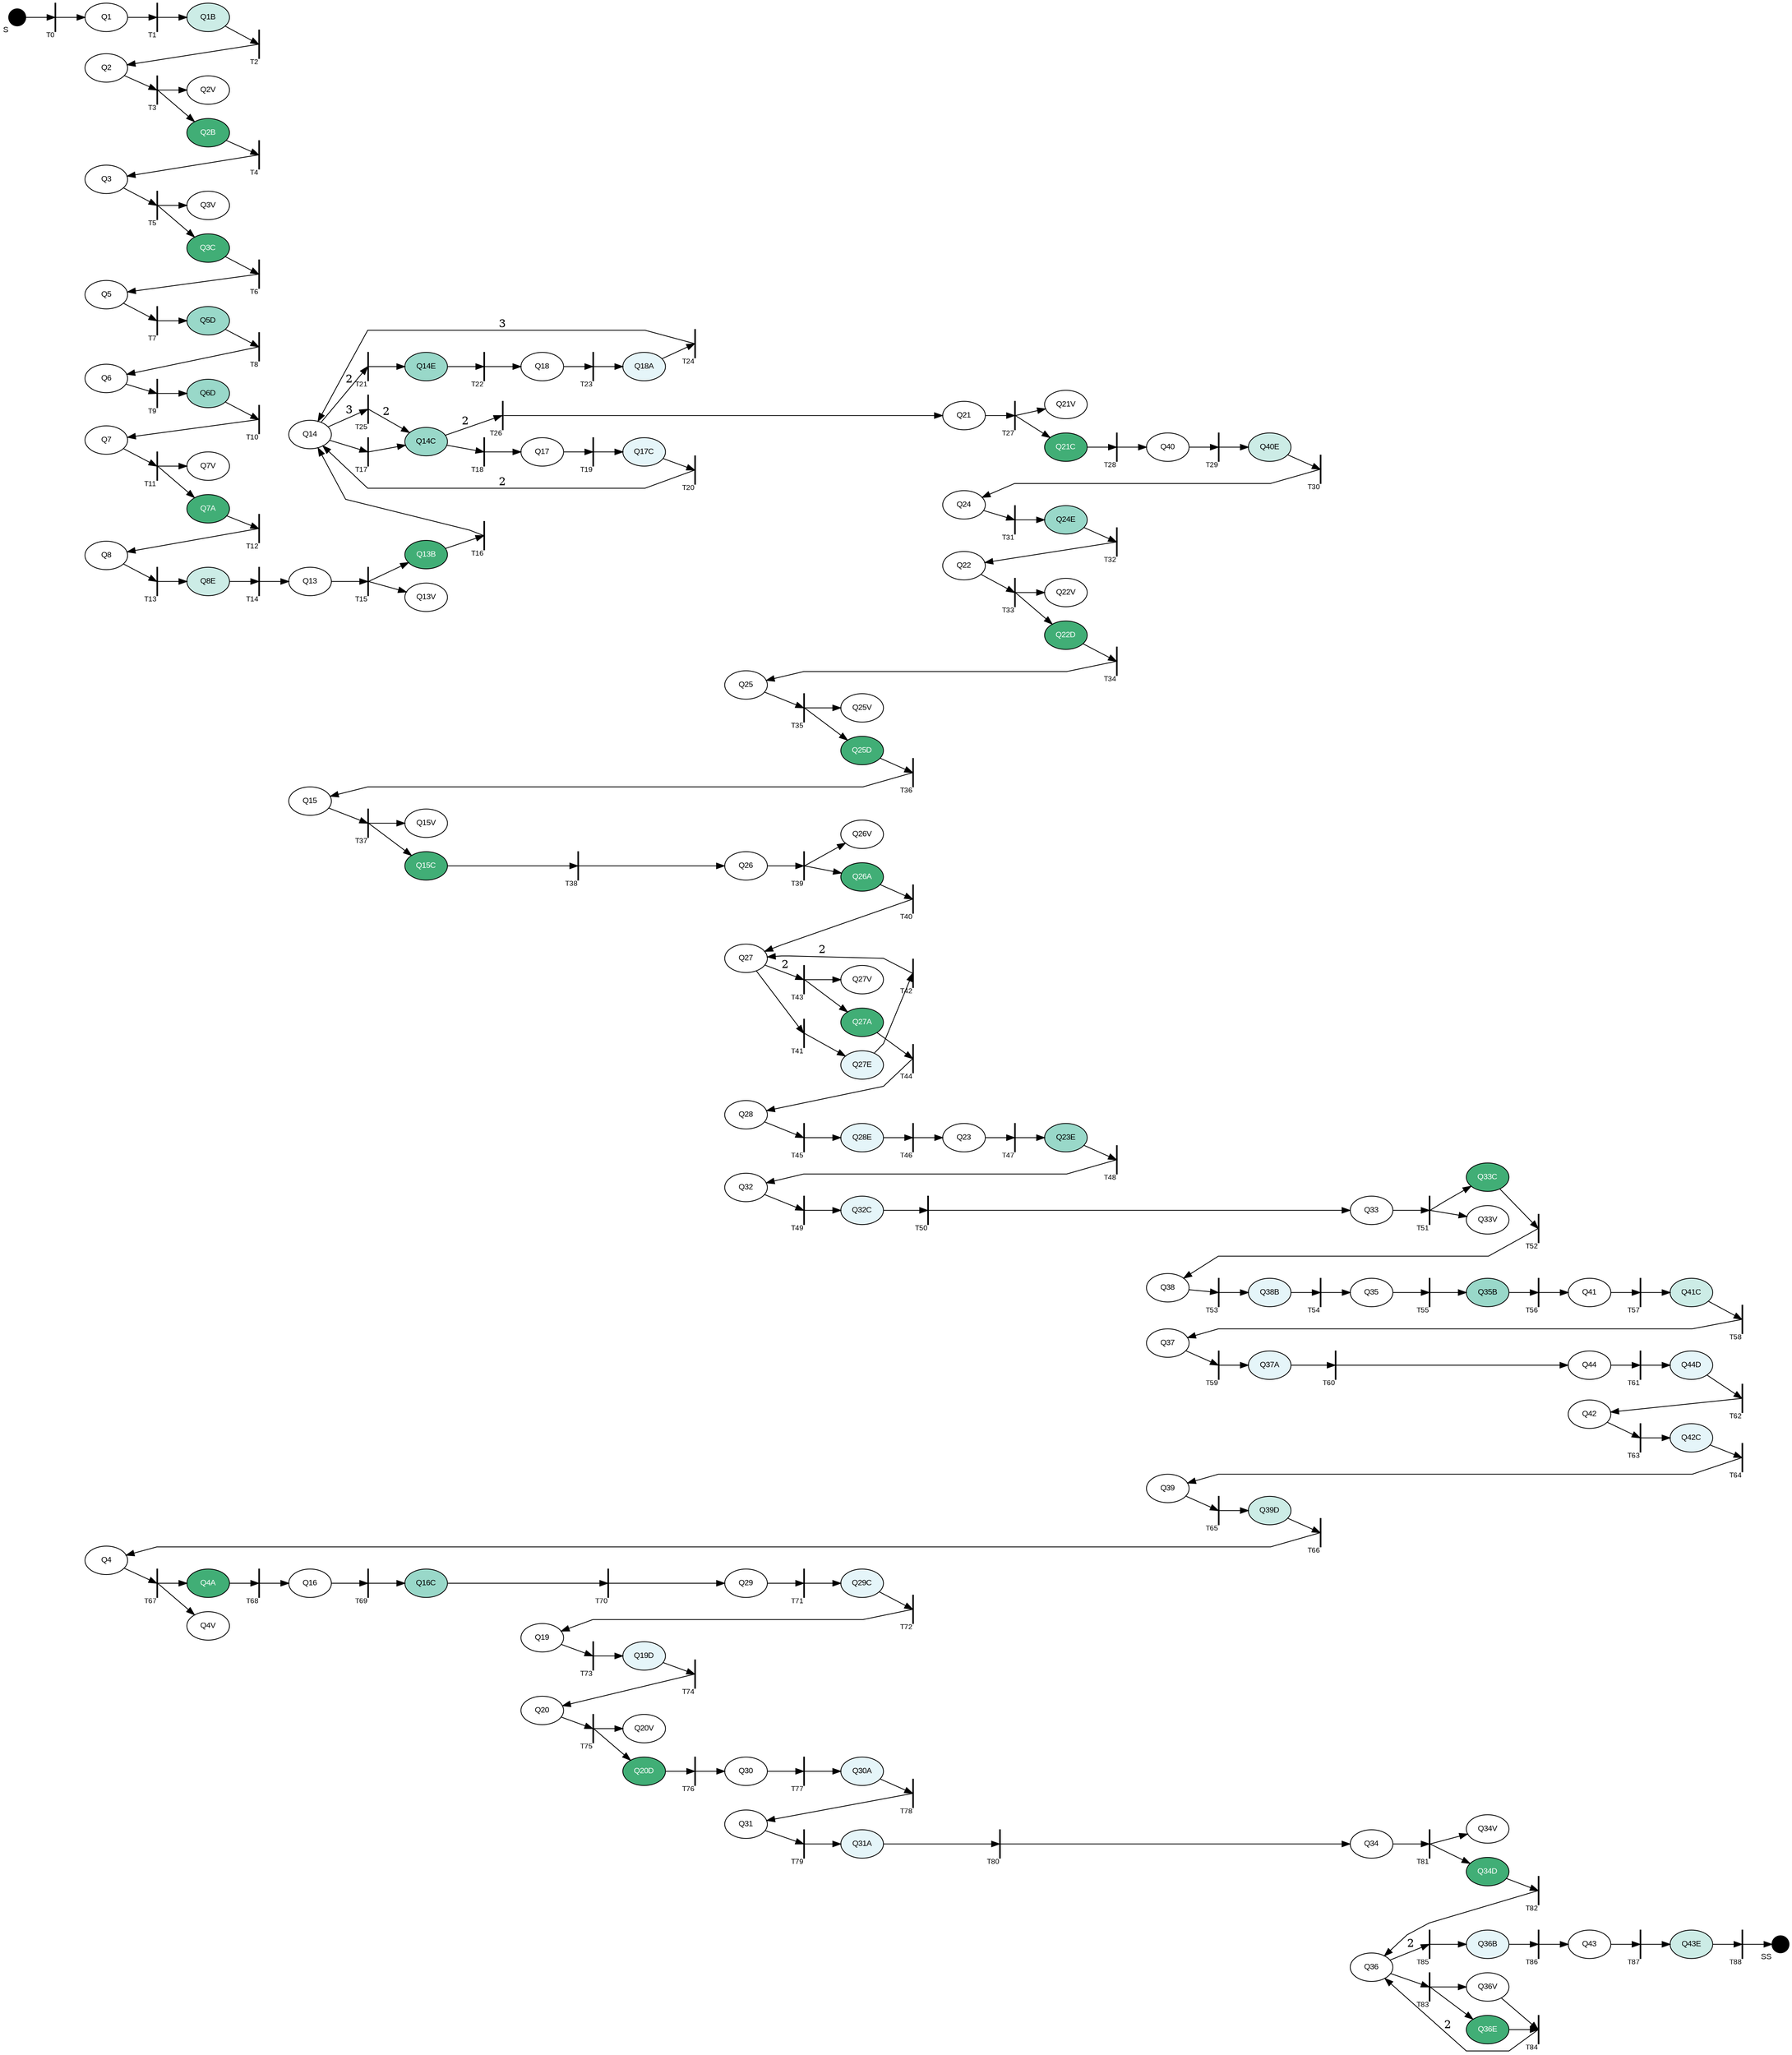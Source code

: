 digraph G { rankdir=LR; splines=polyline;
node[style=filled; fontsize=10; fontname=Arial; fontcolor=black; fillcolor=white; colorscheme=bugn9];
"S"[fillcolor=black; shape=point; width=0.3; xlabel="S";];"Q1"[colorscheme="reds5"; fillcolor=white; ]; "Q1B"[fillcolor=3; ]; "Q2"[colorscheme="reds5"; fillcolor=white; ]; "Q2B"[fillcolor=6; fontcolor=white;]; "Q3"[colorscheme="reds5"; fillcolor=white; ]; "Q3C"[fillcolor=6; fontcolor=white;]; "Q5"[colorscheme="reds5"; fillcolor=white; ]; "Q5D"[fillcolor=4; ]; "Q6"[colorscheme="reds5"; fillcolor=white; ]; "Q6D"[fillcolor=4; ]; "Q7"[colorscheme="reds5"; fillcolor=white; ]; "Q7A"[fillcolor=6; fontcolor=white;]; "Q8"[colorscheme="reds5"; fillcolor=white; ]; "Q8E"[fillcolor=3; ]; "Q13"[colorscheme="reds5"; fillcolor=white; ]; "Q13B"[fillcolor=6; fontcolor=white;]; "Q14"[colorscheme="reds5"; fillcolor=white; fontcolor=black;]; "Q14C"[fillcolor=4; ]; "Q17"[colorscheme="reds5"; fillcolor=white; ]; "Q17C"[fillcolor=2; ]; "Q14E"[fillcolor=4; ]; "Q18"[colorscheme="reds5"; fillcolor=white; ]; "Q18A"[fillcolor=2; ]; "Q21"[colorscheme="reds5"; fillcolor=white; ]; "Q21C"[fillcolor=6; fontcolor=white;]; "Q40"[colorscheme="reds5"; fillcolor=white; ]; "Q40E"[fillcolor=3; ]; "Q24"[colorscheme="reds5"; fillcolor=white; ]; "Q24E"[fillcolor=4; ]; "Q22"[colorscheme="reds5"; fillcolor=white; ]; "Q22D"[fillcolor=6; fontcolor=white;]; "Q25"[colorscheme="reds5"; fillcolor=white; ]; "Q25D"[fillcolor=6; fontcolor=white;]; "Q15"[colorscheme="reds5"; fillcolor=white; ]; "Q15C"[fillcolor=6; fontcolor=white;]; "Q26"[colorscheme="reds5"; fillcolor=white; ]; "Q26A"[fillcolor=6; fontcolor=white;]; "Q27"[colorscheme="reds5"; fillcolor=white; fontcolor=black;]; "Q27E"[fillcolor=2; ]; "Q27A"[fillcolor=6; fontcolor=white;]; "Q28"[colorscheme="reds5"; fillcolor=white; ]; "Q28E"[fillcolor=2; ]; "Q23"[colorscheme="reds5"; fillcolor=white; ]; "Q23E"[fillcolor=4; ]; "Q32"[colorscheme="reds5"; fillcolor=white; ]; "Q32C"[fillcolor=2; ]; "Q33"[colorscheme="reds5"; fillcolor=white; ]; "Q33C"[fillcolor=6; fontcolor=white;]; "Q38"[colorscheme="reds5"; fillcolor=white; ]; "Q38B"[fillcolor=2; ]; "Q35"[colorscheme="reds5"; fillcolor=white; ]; "Q35B"[fillcolor=4; ]; "Q41"[colorscheme="reds5"; fillcolor=white; ]; "Q41C"[fillcolor=3; ]; "Q37"[colorscheme="reds5"; fillcolor=white; ]; "Q37A"[fillcolor=2; ]; "Q44"[colorscheme="reds5"; fillcolor=white; ]; "Q44D"[fillcolor=2; ]; "Q42"[colorscheme="reds5"; fillcolor=white; ]; "Q42C"[fillcolor=2; ]; "Q39"[colorscheme="reds5"; fillcolor=white; ]; "Q39D"[fillcolor=3; ]; "Q4"[colorscheme="reds5"; fillcolor=white; ]; "Q4A"[fillcolor=6; fontcolor=white;]; "Q16"[colorscheme="reds5"; fillcolor=white; ]; "Q16C"[fillcolor=4; ]; "Q29"[colorscheme="reds5"; fillcolor=white; ]; "Q29C"[fillcolor=2; ]; "Q19"[colorscheme="reds5"; fillcolor=white; ]; "Q19D"[fillcolor=2; ]; "Q20"[colorscheme="reds5"; fillcolor=white; ]; "Q20D"[fillcolor=6; fontcolor=white;]; "Q30"[colorscheme="reds5"; fillcolor=white; ]; "Q30A"[fillcolor=2; ]; "Q31"[colorscheme="reds5"; fillcolor=white; ]; "Q31A"[fillcolor=2; ]; "Q34"[colorscheme="reds5"; fillcolor=white; ]; "Q34D"[fillcolor=6; fontcolor=white;]; "Q36"[colorscheme="reds5"; fillcolor=white; fontcolor=black;]; "Q36E"[fillcolor=6; fontcolor=white;]; "Q36B"[fillcolor=2; ]; "Q43"[colorscheme="reds5"; fillcolor=white; ]; "Q43E"[fillcolor=3; ]; "SS"[fillcolor=black; shape=point; width=0.3; xlabel="SS";];"T0"[fillcolor=black; shape=box; label=""; width=0.01; fontsize=9; xlabel="T0"]; "T1"[fillcolor=black; shape=box; label=""; width=0.01; fontsize=9; xlabel="T1"]; "T2"[fillcolor=black; shape=box; label=""; width=0.01; fontsize=9; xlabel="T2"]; "T3"[fillcolor=black; shape=box; label=""; width=0.01; fontsize=9; xlabel="T3"]; "T4"[fillcolor=black; shape=box; label=""; width=0.01; fontsize=9; xlabel="T4"]; "T5"[fillcolor=black; shape=box; label=""; width=0.01; fontsize=9; xlabel="T5"]; "T6"[fillcolor=black; shape=box; label=""; width=0.01; fontsize=9; xlabel="T6"]; "T7"[fillcolor=black; shape=box; label=""; width=0.01; fontsize=9; xlabel="T7"]; "T8"[fillcolor=black; shape=box; label=""; width=0.01; fontsize=9; xlabel="T8"]; "T9"[fillcolor=black; shape=box; label=""; width=0.01; fontsize=9; xlabel="T9"]; "T10"[fillcolor=black; shape=box; label=""; width=0.01; fontsize=9; xlabel="T10"]; "T11"[fillcolor=black; shape=box; label=""; width=0.01; fontsize=9; xlabel="T11"]; "T12"[fillcolor=black; shape=box; label=""; width=0.01; fontsize=9; xlabel="T12"]; "T13"[fillcolor=black; shape=box; label=""; width=0.01; fontsize=9; xlabel="T13"]; "T14"[fillcolor=black; shape=box; label=""; width=0.01; fontsize=9; xlabel="T14"]; "T15"[fillcolor=black; shape=box; label=""; width=0.01; fontsize=9; xlabel="T15"]; "T16"[fillcolor=black; shape=box; label=""; width=0.01; fontsize=9; xlabel="T16"]; "T17"[fillcolor=black; shape=box; label=""; width=0.01; fontsize=9; xlabel="T17"]; "T18"[fillcolor=black; shape=box; label=""; width=0.01; fontsize=9; xlabel="T18"]; "T19"[fillcolor=black; shape=box; label=""; width=0.01; fontsize=9; xlabel="T19"]; "T20"[fillcolor=black; shape=box; label=""; width=0.01; fontsize=9; xlabel="T20"]; "T21"[fillcolor=black; shape=box; label=""; width=0.01; fontsize=9; xlabel="T21"]; "T22"[fillcolor=black; shape=box; label=""; width=0.01; fontsize=9; xlabel="T22"]; "T23"[fillcolor=black; shape=box; label=""; width=0.01; fontsize=9; xlabel="T23"]; "T24"[fillcolor=black; shape=box; label=""; width=0.01; fontsize=9; xlabel="T24"]; "T25"[fillcolor=black; shape=box; label=""; width=0.01; fontsize=9; xlabel="T25"]; "T26"[fillcolor=black; shape=box; label=""; width=0.01; fontsize=9; xlabel="T26"]; "T27"[fillcolor=black; shape=box; label=""; width=0.01; fontsize=9; xlabel="T27"]; "T28"[fillcolor=black; shape=box; label=""; width=0.01; fontsize=9; xlabel="T28"]; "T29"[fillcolor=black; shape=box; label=""; width=0.01; fontsize=9; xlabel="T29"]; "T30"[fillcolor=black; shape=box; label=""; width=0.01; fontsize=9; xlabel="T30"]; "T31"[fillcolor=black; shape=box; label=""; width=0.01; fontsize=9; xlabel="T31"]; "T32"[fillcolor=black; shape=box; label=""; width=0.01; fontsize=9; xlabel="T32"]; "T33"[fillcolor=black; shape=box; label=""; width=0.01; fontsize=9; xlabel="T33"]; "T34"[fillcolor=black; shape=box; label=""; width=0.01; fontsize=9; xlabel="T34"]; "T35"[fillcolor=black; shape=box; label=""; width=0.01; fontsize=9; xlabel="T35"]; "T36"[fillcolor=black; shape=box; label=""; width=0.01; fontsize=9; xlabel="T36"]; "T37"[fillcolor=black; shape=box; label=""; width=0.01; fontsize=9; xlabel="T37"]; "T38"[fillcolor=black; shape=box; label=""; width=0.01; fontsize=9; xlabel="T38"]; "T39"[fillcolor=black; shape=box; label=""; width=0.01; fontsize=9; xlabel="T39"]; "T40"[fillcolor=black; shape=box; label=""; width=0.01; fontsize=9; xlabel="T40"]; "T41"[fillcolor=black; shape=box; label=""; width=0.01; fontsize=9; xlabel="T41"]; "T42"[fillcolor=black; shape=box; label=""; width=0.01; fontsize=9; xlabel="T42"]; "T43"[fillcolor=black; shape=box; label=""; width=0.01; fontsize=9; xlabel="T43"]; "T44"[fillcolor=black; shape=box; label=""; width=0.01; fontsize=9; xlabel="T44"]; "T45"[fillcolor=black; shape=box; label=""; width=0.01; fontsize=9; xlabel="T45"]; "T46"[fillcolor=black; shape=box; label=""; width=0.01; fontsize=9; xlabel="T46"]; "T47"[fillcolor=black; shape=box; label=""; width=0.01; fontsize=9; xlabel="T47"]; "T48"[fillcolor=black; shape=box; label=""; width=0.01; fontsize=9; xlabel="T48"]; "T49"[fillcolor=black; shape=box; label=""; width=0.01; fontsize=9; xlabel="T49"]; "T50"[fillcolor=black; shape=box; label=""; width=0.01; fontsize=9; xlabel="T50"]; "T51"[fillcolor=black; shape=box; label=""; width=0.01; fontsize=9; xlabel="T51"]; "T52"[fillcolor=black; shape=box; label=""; width=0.01; fontsize=9; xlabel="T52"]; "T53"[fillcolor=black; shape=box; label=""; width=0.01; fontsize=9; xlabel="T53"]; "T54"[fillcolor=black; shape=box; label=""; width=0.01; fontsize=9; xlabel="T54"]; "T55"[fillcolor=black; shape=box; label=""; width=0.01; fontsize=9; xlabel="T55"]; "T56"[fillcolor=black; shape=box; label=""; width=0.01; fontsize=9; xlabel="T56"]; "T57"[fillcolor=black; shape=box; label=""; width=0.01; fontsize=9; xlabel="T57"]; "T58"[fillcolor=black; shape=box; label=""; width=0.01; fontsize=9; xlabel="T58"]; "T59"[fillcolor=black; shape=box; label=""; width=0.01; fontsize=9; xlabel="T59"]; "T60"[fillcolor=black; shape=box; label=""; width=0.01; fontsize=9; xlabel="T60"]; "T61"[fillcolor=black; shape=box; label=""; width=0.01; fontsize=9; xlabel="T61"]; "T62"[fillcolor=black; shape=box; label=""; width=0.01; fontsize=9; xlabel="T62"]; "T63"[fillcolor=black; shape=box; label=""; width=0.01; fontsize=9; xlabel="T63"]; "T64"[fillcolor=black; shape=box; label=""; width=0.01; fontsize=9; xlabel="T64"]; "T65"[fillcolor=black; shape=box; label=""; width=0.01; fontsize=9; xlabel="T65"]; "T66"[fillcolor=black; shape=box; label=""; width=0.01; fontsize=9; xlabel="T66"]; "T67"[fillcolor=black; shape=box; label=""; width=0.01; fontsize=9; xlabel="T67"]; "T68"[fillcolor=black; shape=box; label=""; width=0.01; fontsize=9; xlabel="T68"]; "T69"[fillcolor=black; shape=box; label=""; width=0.01; fontsize=9; xlabel="T69"]; "T70"[fillcolor=black; shape=box; label=""; width=0.01; fontsize=9; xlabel="T70"]; "T71"[fillcolor=black; shape=box; label=""; width=0.01; fontsize=9; xlabel="T71"]; "T72"[fillcolor=black; shape=box; label=""; width=0.01; fontsize=9; xlabel="T72"]; "T73"[fillcolor=black; shape=box; label=""; width=0.01; fontsize=9; xlabel="T73"]; "T74"[fillcolor=black; shape=box; label=""; width=0.01; fontsize=9; xlabel="T74"]; "T75"[fillcolor=black; shape=box; label=""; width=0.01; fontsize=9; xlabel="T75"]; "T76"[fillcolor=black; shape=box; label=""; width=0.01; fontsize=9; xlabel="T76"]; "T77"[fillcolor=black; shape=box; label=""; width=0.01; fontsize=9; xlabel="T77"]; "T78"[fillcolor=black; shape=box; label=""; width=0.01; fontsize=9; xlabel="T78"]; "T79"[fillcolor=black; shape=box; label=""; width=0.01; fontsize=9; xlabel="T79"]; "T80"[fillcolor=black; shape=box; label=""; width=0.01; fontsize=9; xlabel="T80"]; "T81"[fillcolor=black; shape=box; label=""; width=0.01; fontsize=9; xlabel="T81"]; "T82"[fillcolor=black; shape=box; label=""; width=0.01; fontsize=9; xlabel="T82"]; "T83"[fillcolor=black; shape=box; label=""; width=0.01; fontsize=9; xlabel="T83"]; "T84"[fillcolor=black; shape=box; label=""; width=0.01; fontsize=9; xlabel="T84"]; "T85"[fillcolor=black; shape=box; label=""; width=0.01; fontsize=9; xlabel="T85"]; "T86"[fillcolor=black; shape=box; label=""; width=0.01; fontsize=9; xlabel="T86"]; "T87"[fillcolor=black; shape=box; label=""; width=0.01; fontsize=9; xlabel="T87"]; "T88"[fillcolor=black; shape=box; label=""; width=0.01; fontsize=9; xlabel="T88"]; {rank=same; "Q1"; "Q2"; "Q3"; "Q5"; "Q6"; "Q7"; "Q8"; "Q4"; }{rank=same; "Q13"; "Q14"; "Q15"; "Q16"; }{rank=same; "Q17"; "Q18"; "Q19"; "Q20"; }{rank=same; "Q21"; "Q24"; "Q22"; "Q23"; }{rank=same; "Q40"; "Q38"; "Q37"; "Q39"; }{rank=same; "Q25"; "Q26"; "Q27"; "Q28"; "Q32"; "Q29"; "Q30"; "Q31"; }{rank=same; "Q33"; "Q35"; "Q34"; "Q36"; }{rank=same; "Q41"; "Q44"; "Q42"; "Q43"; }"S"->"T0" "T0"->"Q1" "Q1"->"T1" "T1"->"Q1B" "Q1B"->"T2" "T2"->"Q2" "Q2"->"T3" "T3"->"Q2B" "T3"->"Q2V" "Q2B"->"T4" "T4"->"Q3" "Q3"->"T5" "T5"->"Q3C" "T5"->"Q3V" "Q3C"->"T6" "T6"->"Q5" "Q5"->"T7" "T7"->"Q5D" "Q5D"->"T8" "T8"->"Q6" "Q6"->"T9" "T9"->"Q6D" "Q6D"->"T10" "T10"->"Q7" "Q7"->"T11" "T11"->"Q7A" "T11"->"Q7V" "Q7A"->"T12" "T12"->"Q8" "Q8"->"T13" "T13"->"Q8E" "Q8E"->"T14" "T14"->"Q13" "Q13"->"T15" "T15"->"Q13B" "T15"->"Q13V" "Q13B"->"T16" "T16"->"Q14" "Q14"->"T17" "T17"->"Q14C" "Q14C"->"T18" "T18"->"Q17" "Q17"->"T19" "T19"->"Q17C" "Q17C"->"T20" "T20"->"Q14"[label="2";]; "Q14"->"T21"[label="2";]; "T21"->"Q14E" "Q14E"->"T22" "T22"->"Q18" "Q18"->"T23" "T23"->"Q18A" "Q18A"->"T24" "T24"->"Q14"[label="3";]; "Q14"->"T25"[label="3";]; "T25"->"Q14C"[label="2";]; "Q14C"->"T26"[label="2";]; "T26"->"Q21" "Q21"->"T27" "T27"->"Q21C" "T27"->"Q21V" "Q21C"->"T28" "T28"->"Q40" "Q40"->"T29" "T29"->"Q40E" "Q40E"->"T30" "T30"->"Q24" "Q24"->"T31" "T31"->"Q24E" "Q24E"->"T32" "T32"->"Q22" "Q22"->"T33" "T33"->"Q22D" "T33"->"Q22V" "Q22D"->"T34" "T34"->"Q25" "Q25"->"T35" "T35"->"Q25D" "T35"->"Q25V" "Q25D"->"T36" "T36"->"Q15" "Q15"->"T37" "T37"->"Q15C" "T37"->"Q15V" "Q15C"->"T38" "T38"->"Q26" "Q26"->"T39" "T39"->"Q26A" "T39"->"Q26V" "Q26A"->"T40" "T40"->"Q27" "Q27"->"T41" "T41"->"Q27E" "Q27E"->"T42" "T42"->"Q27"[label="2";]; "Q27"->"T43"[label="2";]; "T43"->"Q27A" "T43"->"Q27V" "Q27A"->"T44" "T44"->"Q28" "Q28"->"T45" "T45"->"Q28E" "Q28E"->"T46" "T46"->"Q23" "Q23"->"T47" "T47"->"Q23E" "Q23E"->"T48" "T48"->"Q32" "Q32"->"T49" "T49"->"Q32C" "Q32C"->"T50" "T50"->"Q33" "Q33"->"T51" "T51"->"Q33C" "T51"->"Q33V" "Q33C"->"T52" "T52"->"Q38" "Q38"->"T53" "T53"->"Q38B" "Q38B"->"T54" "T54"->"Q35" "Q35"->"T55" "T55"->"Q35B" "Q35B"->"T56" "T56"->"Q41" "Q41"->"T57" "T57"->"Q41C" "Q41C"->"T58" "T58"->"Q37" "Q37"->"T59" "T59"->"Q37A" "Q37A"->"T60" "T60"->"Q44" "Q44"->"T61" "T61"->"Q44D" "Q44D"->"T62" "T62"->"Q42" "Q42"->"T63" "T63"->"Q42C" "Q42C"->"T64" "T64"->"Q39" "Q39"->"T65" "T65"->"Q39D" "Q39D"->"T66" "T66"->"Q4" "Q4"->"T67" "T67"->"Q4A" "T67"->"Q4V" "Q4A"->"T68" "T68"->"Q16" "Q16"->"T69" "T69"->"Q16C" "Q16C"->"T70" "T70"->"Q29" "Q29"->"T71" "T71"->"Q29C" "Q29C"->"T72" "T72"->"Q19" "Q19"->"T73" "T73"->"Q19D" "Q19D"->"T74" "T74"->"Q20" "Q20"->"T75" "T75"->"Q20D" "T75"->"Q20V" "Q20D"->"T76" "T76"->"Q30" "Q30"->"T77" "T77"->"Q30A" "Q30A"->"T78" "T78"->"Q31" "Q31"->"T79" "T79"->"Q31A" "Q31A"->"T80" "T80"->"Q34" "Q34"->"T81" "T81"->"Q34D" "T81"->"Q34V" "Q34D"->"T82" "T82"->"Q36" "Q36"->"T83" "T83"->"Q36E" "T83"->"Q36V" "Q36E"->"T84" "Q36V"->"T84" "T84"->"Q36"[label="2";]; "Q36"->"T85"[label="2";]; "T85"->"Q36B" "Q36B"->"T86" "T86"->"Q43" "Q43"->"T87" "T87"->"Q43E" "Q43E"->"T88" "T88"->"SS" }